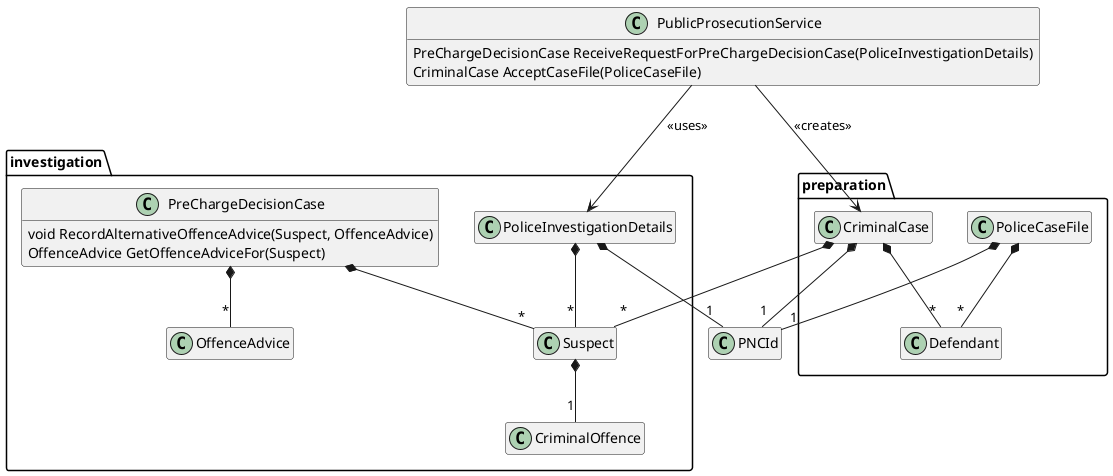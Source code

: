 @startuml Public Prosecution Service

hide empty members
hide empty methods

package investigation {
    class CriminalOffence {
    }

    class OffenceAdvice {
    }

    class PoliceInvestigationDetails {
    }

    class PreChargeDecisionCase {
        void RecordAlternativeOffenceAdvice(Suspect, OffenceAdvice)
        OffenceAdvice GetOffenceAdviceFor(Suspect)
    }

    class Suspect    {
    }
}

package preparation {
    class CriminalCase {
    }

    class Defendant {
    }

    class PoliceCaseFile {
    }
}

class PNCId {
}

class PublicProsecutionService {
    PreChargeDecisionCase ReceiveRequestForPreChargeDecisionCase(PoliceInvestigationDetails)
    CriminalCase AcceptCaseFile(PoliceCaseFile)
}

Suspect *-- "1" CriminalOffence

PoliceCaseFile *-- "1" PNCId

PoliceCaseFile *-- "*" Defendant

PoliceInvestigationDetails *-- "1" PNCId

PoliceInvestigationDetails *-- "*" Suspect

PreChargeDecisionCase *-- "*" Suspect

PreChargeDecisionCase *-- "*" OffenceAdvice

CriminalCase *-- "1" PNCId

CriminalCase *-- "*" Suspect

CriminalCase *-- "*" Defendant

PublicProsecutionService --> CriminalCase : <<creates>>

PublicProsecutionService --> PoliceInvestigationDetails : <<uses>>

@enduml
